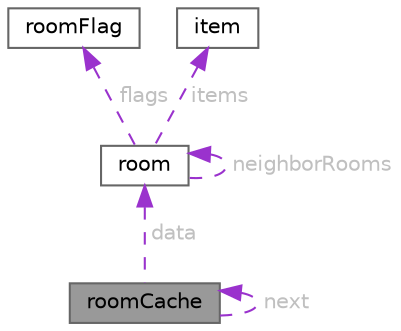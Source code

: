 digraph "roomCache"
{
 // LATEX_PDF_SIZE
  bgcolor="transparent";
  edge [fontname=Helvetica,fontsize=10,labelfontname=Helvetica,labelfontsize=10];
  node [fontname=Helvetica,fontsize=10,shape=box,height=0.2,width=0.4];
  Node1 [id="Node000001",label="roomCache",height=0.2,width=0.4,color="gray40", fillcolor="grey60", style="filled", fontcolor="black",tooltip=" "];
  Node2 -> Node1 [id="edge1_Node000001_Node000002",dir="back",color="darkorchid3",style="dashed",tooltip=" ",label=" data",fontcolor="grey" ];
  Node2 [id="Node000002",label="room",height=0.2,width=0.4,color="gray40", fillcolor="white", style="filled",URL="$structroom.html",tooltip=" "];
  Node3 -> Node2 [id="edge2_Node000002_Node000003",dir="back",color="darkorchid3",style="dashed",tooltip=" ",label=" flags",fontcolor="grey" ];
  Node3 [id="Node000003",label="roomFlag",height=0.2,width=0.4,color="gray40", fillcolor="white", style="filled",URL="$structroom_flag.html",tooltip=" "];
  Node4 -> Node2 [id="edge3_Node000002_Node000004",dir="back",color="darkorchid3",style="dashed",tooltip=" ",label=" items",fontcolor="grey" ];
  Node4 [id="Node000004",label="item",height=0.2,width=0.4,color="gray40", fillcolor="white", style="filled",URL="$structitem.html",tooltip=" "];
  Node2 -> Node2 [id="edge4_Node000002_Node000002",dir="back",color="darkorchid3",style="dashed",tooltip=" ",label=" neighborRooms",fontcolor="grey" ];
  Node1 -> Node1 [id="edge5_Node000001_Node000001",dir="back",color="darkorchid3",style="dashed",tooltip=" ",label=" next",fontcolor="grey" ];
}
